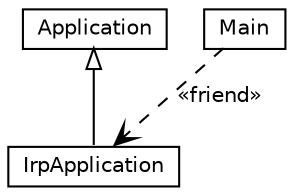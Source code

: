#!/usr/local/bin/dot
#
# Class diagram 
# Generated by UMLGraph version 281411 (http://www.spinellis.gr/umlgraph/)
#

digraph G {
graph [fontnames="svg"]
edge [fontname="Helvetica",fontsize=10,labelfontname="Helvetica",labelfontsize=10,color="black"];
node [fontname="Helvetica",fontcolor="black",fontsize=10,shape=plaintext,margin=0,width=0,height=0];
nodesep=0.25;
ranksep=0.5;
// Application
c116 [label=<<table title="Application" border="0" cellborder="1" cellspacing="0" cellpadding="2"><tr><td><table border="0" cellspacing="0" cellpadding="1"><tr><td align="center" balign="center"> Application </td></tr></table></td></tr></table>>];
// IrpApplication
c117 [label=<<table title="IrpApplication" border="0" cellborder="1" cellspacing="0" cellpadding="2"><tr><td><table border="0" cellspacing="0" cellpadding="1"><tr><td align="center" balign="center"> IrpApplication </td></tr></table></td></tr></table>>];
// Main
c118 [label=<<table title="Main" border="0" cellborder="1" cellspacing="0" cellpadding="2"><tr><td><table border="0" cellspacing="0" cellpadding="1"><tr><td align="center" balign="center"> Main </td></tr></table></td></tr></table>>];
// IrpApplication extends Application
c116 -> c117 [arrowtail=empty,dir=back,weight=10];
// Main depend IrpApplication
c118 -> c117 [arrowhead=open,style=dashed,weight=0,label="&#171;friend&#187;"];
}

